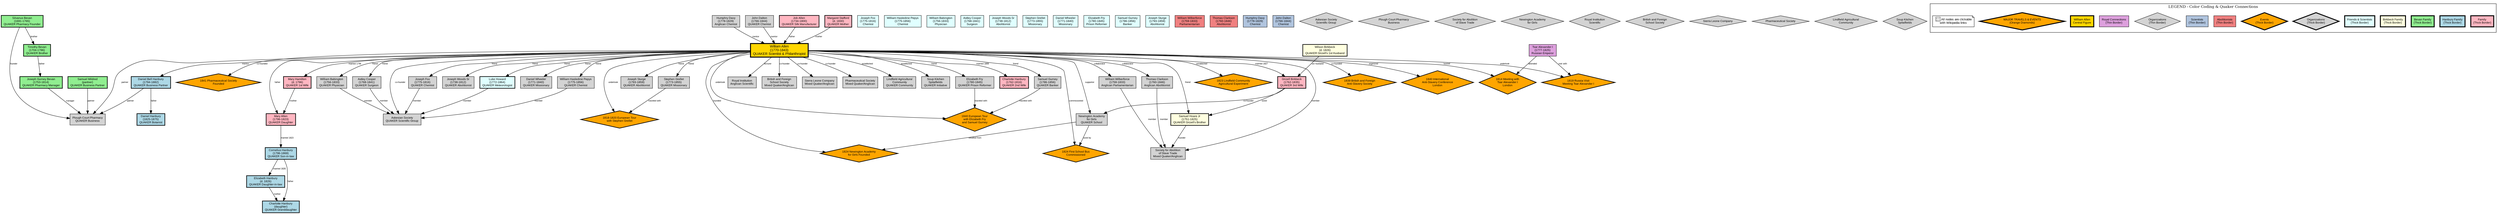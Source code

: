 digraph WilliamAllenWithHyperlinks {
    // Graph settings
    rankdir=TB;
    node [shape=box, style=filled, fontname="Arial", fontsize=9];
    edge [fontname="Arial", fontsize=7];
    
    // Central figure
    "William Allen\n(1770-1843)\nQUAKER Scientist & Philanthropist" [shape=box, style=filled, fillcolor=gold, fontsize=11, fontweight=bold, penwidth=3, URL="https://en.wikipedia.org/wiki/William_Allen_(English_Quaker)"];
    
    // Family - pink
    "Job Allen\n(1734-1800)\nQUAKER Silk Manufacturer" [fillcolor=lightpink, penwidth=2, URL="https://en.wikipedia.org/wiki/William_Allen_(English_Quaker)"];
    "Margaret Stafford\n(d. 1830)\nQUAKER Mother" [fillcolor=lightpink, penwidth=2, URL="https://en.wikipedia.org/wiki/William_Allen_(English_Quaker)"];
    "Mary Hamilton\n(d. 1796)\nQUAKER 1st Wife" [fillcolor=lightpink, penwidth=2, URL="https://en.wikipedia.org/wiki/William_Allen_(English_Quaker)"];
    "Charlotte Hanbury\n(1762-1816)\nQUAKER 2nd Wife" [fillcolor=lightpink, penwidth=2, URL="https://en.wikipedia.org/wiki/William_Allen_(English_Quaker)"];
    "Grizell Birkbeck\n(1762-1835)\nQUAKER 3rd Wife" [fillcolor=lightpink, penwidth=2, URL="https://en.wikipedia.org/wiki/William_Allen_(English_Quaker)"];
    "Mary Allen\n(1796-1823)\nQUAKER Daughter" [fillcolor=lightpink, penwidth=2, URL="https://en.wikipedia.org/wiki/William_Allen_(English_Quaker)"];
    
    // Hanbury Family - light blue (QUAKER family)
    "Cornelius Hanbury\n(1796-1869)\nQUAKER Son-in-law" [fillcolor=lightblue, penwidth=2, URL="https://en.wikipedia.org/wiki/Hanbury_family"];
    "Elizabeth Hanbury\n(d. 1826)\nQUAKER Daughter-in-law" [fillcolor=lightblue, penwidth=2, URL="https://en.wikipedia.org/wiki/Hanbury_family"];
    "Daniel Bell Hanbury\n(1794-1882)\nQUAKER Business Partner" [fillcolor=lightblue, penwidth=2, URL="https://en.wikipedia.org/wiki/Allen_%26_Hanburys"];
    "Daniel Hanbury\n(1825-1875)\nQUAKER Botanist" [fillcolor=lightblue, penwidth=2, URL="https://en.wikipedia.org/wiki/Daniel_Hanbury"];
    "Charlotte Hanbury\n(daughter)\nQUAKER Granddaughter" [fillcolor=lightblue, penwidth=2, URL="https://en.wikipedia.org/wiki/Hanbury_family"];
    
    // Bevan Family - light green (QUAKER family)
    "Silvanus Bevan\n(1691-1765)\nQUAKER Pharmacy Founder" [fillcolor=lightgreen, penwidth=2, URL="https://en.wikipedia.org/wiki/Silvanus_Bevan"];
    "Timothy Bevan\n(1704-1786)\nQUAKER Brother" [fillcolor=lightgreen, penwidth=2, URL="https://en.wikipedia.org/wiki/Silvanus_Bevan"];
    "Joseph Gurney Bevan\n(1753-1814)\nQUAKER Pharmacy Manager" [fillcolor=lightgreen, penwidth=2, URL="https://en.wikipedia.org/wiki/Silvanus_Bevan"];
    "Samuel Mildred\n(partner)\nQUAKER Business Partner" [fillcolor=lightgreen, penwidth=2, URL="https://en.wikipedia.org/wiki/Allen_%26_Hanburys"];
    
    // Birkbeck Family - light yellow (QUAKER family)
    "Wilson Birkbeck\n(d. 1826)\nQUAKER Grizell's 1st Husband" [fillcolor=lightyellow, penwidth=2, URL="https://en.wikipedia.org/wiki/William_Allen_(English_Quaker)"];
    "Samuel Hoare Jr\n(1751-1825)\nQUAKER Grizell's Brother" [fillcolor=lightyellow, penwidth=2, URL="https://en.wikipedia.org/wiki/Samuel_Hoare_Jr"];
    
    // Quaker Friends & Colleagues - light cyan (QUAKER)
    "Luke Howard\n(1772-1864)\nQUAKER Meteorologist" [fillcolor=lightcyan, penwidth=2, URL="https://en.wikipedia.org/wiki/Luke_Howard"];
    "Joseph Fox\n(1775-1816)\nChemist" [fillcolor=lightcyan, URL="https://en.wikipedia.org/wiki/Askesian_Society"];
    "William Hasledine Pepys\n(1775-1856)\nChemist" [fillcolor=lightcyan, URL="https://en.wikipedia.org/wiki/William_Hasledine_Pepys"];
    "William Babington\n(1756-1833)\nPhysician" [fillcolor=lightcyan, URL="https://en.wikipedia.org/wiki/William_Babington_(geologist)"];
    "Astley Cooper\n(1768-1841)\nSurgeon" [fillcolor=lightcyan, URL="https://en.wikipedia.org/wiki/Astley_Cooper"];
    "Joseph Woods Sr\n(1738-1812)\nAbolitionist" [fillcolor=lightcyan, URL="https://en.wikipedia.org/wiki/William_Allen_(English_Quaker)"];
    "Stephen Grellet\n(1773-1855)\nMissionary" [fillcolor=lightcyan, URL="https://en.wikipedia.org/wiki/Stephen_Grellet"];
    "Daniel Wheeler\n(1771-1840)\nMissionary" [fillcolor=lightcyan, URL="https://en.wikipedia.org/wiki/Daniel_Wheeler_(Quaker)"];
    "Elizabeth Fry\n(1780-1845)\nPrison Reformer" [fillcolor=lightcyan, URL="https://en.wikipedia.org/wiki/Elizabeth_Fry"];
    "Samuel Gurney\n(1786-1856)\nBanker" [fillcolor=lightcyan, URL="https://en.wikipedia.org/wiki/Samuel_Gurney"];
    "Joseph Sturge\n(1793-1859)\nAbolitionist" [fillcolor=lightcyan, URL="https://en.wikipedia.org/wiki/Joseph_Sturge"];
    
    // Abolitionists - light coral
    "William Wilberforce\n(1759-1833)\nParliamentarian" [fillcolor=lightcoral, URL="https://en.wikipedia.org/wiki/William_Wilberforce"];
    "Thomas Clarkson\n(1760-1846)\nAbolitionist" [fillcolor=lightcoral, URL="https://en.wikipedia.org/wiki/Thomas_Clarkson"];
    
    // Scientific Mentors - light steel blue
    "Humphry Davy\n(1778-1829)\nChemist" [fillcolor=lightsteelblue, URL="https://en.wikipedia.org/wiki/Humphry_Davy"];
    "John Dalton\n(1766-1844)\nChemist" [fillcolor=lightsteelblue, URL="https://en.wikipedia.org/wiki/John_Dalton"];
    
    // Royal Connections - purple
    "Tsar Alexander I\n(1777-1825)\nRussian Emperor" [fillcolor=plum, URL="https://en.wikipedia.org/wiki/Alexander_I_of_Russia"];
    
    // Organizations - diamonds
    "Askesian Society\nScientific Group" [shape=diamond, fillcolor=lightgray, URL="https://en.wikipedia.org/wiki/Askesian_Society"];
    "Plough Court Pharmacy\nBusiness" [shape=diamond, fillcolor=lightgray, URL="https://en.wikipedia.org/wiki/Allen_%26_Hanburys"];
    "Society for Abolition\nof Slave Trade" [shape=diamond, fillcolor=lightgray, URL="https://en.wikipedia.org/wiki/Society_for_Effecting_the_Abolition_of_the_Slave_Trade"];
    "Newington Academy\nfor Girls" [shape=diamond, fillcolor=lightgray, URL="https://en.wikipedia.org/wiki/Newington_Academy_for_Girls"];
    "Royal Institution\nScientific" [shape=diamond, fillcolor=lightgray, URL="https://en.wikipedia.org/wiki/Royal_Institution"];
    "British and Foreign\nSchool Society" [shape=diamond, fillcolor=lightgray, URL="https://en.wikipedia.org/wiki/British_and_Foreign_School_Society"];
    "Sierra Leone Company" [shape=diamond, fillcolor=lightgray, URL="https://en.wikipedia.org/wiki/Sierra_Leone_Company"];
    "Pharmaceutical Society" [shape=diamond, fillcolor=lightgray, URL="https://en.wikipedia.org/wiki/Royal_Pharmaceutical_Society"];
    "Lindfield Agricultural\nCommunity" [shape=diamond, fillcolor=lightgray, URL="https://en.wikipedia.org/wiki/William_Allen_(English_Quaker)"];
    "Soup Kitchen\nSpitalfields" [shape=diamond, fillcolor=lightgray, URL="https://en.wikipedia.org/wiki/William_Allen_(English_Quaker)"];
    
    // MAJOR TRAVELS AND EVENTS - orange diamonds
    "1814 Meeting with\nTsar Alexander I\nLondon" [shape=diamond, fillcolor=orange, penwidth=2, URL="https://en.wikipedia.org/wiki/William_Allen_(English_Quaker)"];
    "1818-1820 European Tour\nwith Stephen Grellet" [shape=diamond, fillcolor=orange, penwidth=2, URL="https://en.wikipedia.org/wiki/Stephen_Grellet"];
    "1819 Russia Visit\nMeeting Tsar Alexander I" [shape=diamond, fillcolor=orange, penwidth=2, URL="https://en.wikipedia.org/wiki/William_Allen_(English_Quaker)"];
    "1823 Lindfield Community\nAgricultural Experiment" [shape=diamond, fillcolor=orange, penwidth=2, URL="https://en.wikipedia.org/wiki/William_Allen_(English_Quaker)"];
    "1824 Newington Academy\nfor Girls Founded" [shape=diamond, fillcolor=orange, penwidth=2, URL="https://en.wikipedia.org/wiki/Newington_Academy_for_Girls"];
    "1824 First School Bus\nCommissioned" [shape=diamond, fillcolor=orange, penwidth=2, URL="https://en.wikipedia.org/wiki/Newington_Academy_for_Girls"];
    "1839 British and Foreign\nAnti-Slavery Society" [shape=diamond, fillcolor=orange, penwidth=2, URL="https://en.wikipedia.org/wiki/British_and_Foreign_Anti-Slavery_Society"];
    "1840 International\nAnti-Slavery Conference\nLondon" [shape=diamond, fillcolor=orange, penwidth=2, URL="https://en.wikipedia.org/wiki/World_Anti-Slavery_Convention"];
    "1840 European Tour\nwith Elizabeth Fry\nand Samuel Gurney" [shape=diamond, fillcolor=orange, penwidth=2, URL="https://en.wikipedia.org/wiki/Elizabeth_Fry"];
    "1841 Pharmaceutical Society\nFounded" [shape=diamond, fillcolor=orange, penwidth=2, URL="https://en.wikipedia.org/wiki/Royal_Pharmaceutical_Society"];
    
    // Family relationships
    "Job Allen\n(1734-1800)\nQUAKER Silk Manufacturer" -> "William Allen\n(1770-1843)\nQUAKER Scientist & Philanthropist" [label="father"];
    "Margaret Stafford\n(d. 1830)\nQUAKER Mother" -> "William Allen\n(1770-1843)\nQUAKER Scientist & Philanthropist" [label="mother"];
    "William Allen\n(1770-1843)\nQUAKER Scientist & Philanthropist" -> "Mary Hamilton\n(d. 1796)\nQUAKER 1st Wife" [label="married 1796"];
    "William Allen\n(1770-1843)\nQUAKER Scientist & Philanthropist" -> "Charlotte Hanbury\n(1762-1816)\nQUAKER 2nd Wife" [label="married 1806"];
    "William Allen\n(1770-1843)\nQUAKER Scientist & Philanthropist" -> "Grizell Birkbeck\n(1762-1835)\nQUAKER 3rd Wife" [label="married 1827"];
    "William Allen\n(1770-1843)\nQUAKER Scientist & Philanthropist" -> "Mary Allen\n(1796-1823)\nQUAKER Daughter" [label="father"];
    "Mary Hamilton\n(d. 1796)\nQUAKER 1st Wife" -> "Mary Allen\n(1796-1823)\nQUAKER Daughter" [label="mother"];
    "Mary Allen\n(1796-1823)\nQUAKER Daughter" -> "Cornelius Hanbury\n(1796-1869)\nQUAKER Son-in-law" [label="married 1823"];
    
    // Hanbury family connections
    "Cornelius Hanbury\n(1796-1869)\nQUAKER Son-in-law" -> "Elizabeth Hanbury\n(d. 1826)\nQUAKER Daughter-in-law" [label="married 1826"];
    "Cornelius Hanbury\n(1796-1869)\nQUAKER Son-in-law" -> "Charlotte Hanbury\n(daughter)\nQUAKER Granddaughter" [label="father"];
    "Elizabeth Hanbury\n(d. 1826)\nQUAKER Daughter-in-law" -> "Charlotte Hanbury\n(daughter)\nQUAKER Granddaughter" [label="mother"];
    "Daniel Bell Hanbury\n(1794-1882)\nQUAKER Business Partner" -> "Daniel Hanbury\n(1825-1875)\nQUAKER Botanist" [label="father"];
    
    // Bevan family connections
    "Silvanus Bevan\n(1691-1765)\nQUAKER Pharmacy Founder" -> "Timothy Bevan\n(1704-1786)\nQUAKER Brother" [label="brother"];
    "Timothy Bevan\n(1704-1786)\nQUAKER Brother" -> "Joseph Gurney Bevan\n(1753-1814)\nQUAKER Pharmacy Manager" [label="father"];
    
    // Birkbeck family connections
    "Wilson Birkbeck\n(d. 1826)\nQUAKER Grizell's 1st Husband" -> "Grizell Birkbeck\n(1762-1835)\nQUAKER 3rd Wife" [label="1st husband"];
    "Grizell Birkbeck\n(1762-1835)\nQUAKER 3rd Wife" -> "Samuel Hoare Jr\n(1751-1825)\nQUAKER Grizell's Brother" [label="sister"];
    
    // Professional relationships
    "William Allen\n(1770-1843)\nQUAKER Scientist & Philanthropist" -> "Plough Court Pharmacy\nQUAKER Business" [label="partner"];
    "Silvanus Bevan\n(1691-1765)\nQUAKER Pharmacy Founder" -> "Plough Court Pharmacy\nQUAKER Business" [label="founder"];
    "Joseph Gurney Bevan\n(1753-1814)\nQUAKER Pharmacy Manager" -> "Plough Court Pharmacy\nQUAKER Business" [label="manager"];
    "Samuel Mildred\n(partner)\nQUAKER Business Partner" -> "Plough Court Pharmacy\nQUAKER Business" [label="partner"];
    "Daniel Bell Hanbury\n(1794-1882)\nQUAKER Business Partner" -> "Plough Court Pharmacy\nQUAKER Business" [label="partner"];
    
    // Scientific collaborations
    "William Allen\n(1770-1843)\nQUAKER Scientist & Philanthropist" -> "Askesian Society\nQUAKER Scientific Group" [label="co-founder"];
    "Luke Howard\n(1772-1864)\nQUAKER Meteorologist" -> "Askesian Society\nQUAKER Scientific Group" [label="member"];
    "Joseph Fox\n(1775-1816)\nQUAKER Chemist" -> "Askesian Society\nQUAKER Scientific Group" [label="member"];
    "William Hasledine Pepys\n(1775-1856)\nQUAKER Chemist" -> "Askesian Society\nQUAKER Scientific Group" [label="member"];
    "William Babington\n(1756-1833)\nQUAKER Physician" -> "Askesian Society\nQUAKER Scientific Group" [label="member"];
    "Astley Cooper\n(1768-1841)\nQUAKER Surgeon" -> "Askesian Society\nQUAKER Scientific Group" [label="member"];
    
    // Mentorship relationships
    "Humphry Davy\n(1778-1829)\nAnglican Chemist" -> "William Allen\n(1770-1843)\nQUAKER Scientist & Philanthropist" [label="mentor"];
    "John Dalton\n(1766-1844)\nQUAKER Chemist" -> "William Allen\n(1770-1843)\nQUAKER Scientist & Philanthropist" [label="mentor"];
    "William Allen\n(1770-1843)\nQUAKER Scientist & Philanthropist" -> "Daniel Bell Hanbury\n(1794-1882)\nQUAKER Business Partner" [label="mentor"];
    
    // Quaker friendships
    "William Allen\n(1770-1843)\nQUAKER Scientist & Philanthropist" -> "Luke Howard\n(1772-1864)\nQUAKER Meteorologist" [label="friend"];
    "William Allen\n(1770-1843)\nQUAKER Scientist & Philanthropist" -> "Joseph Fox\n(1775-1816)\nQUAKER Chemist" [label="friend"];
    "William Allen\n(1770-1843)\nQUAKER Scientist & Philanthropist" -> "William Hasledine Pepys\n(1775-1856)\nQUAKER Chemist" [label="friend"];
    "William Allen\n(1770-1843)\nQUAKER Scientist & Philanthropist" -> "William Babington\n(1756-1833)\nQUAKER Physician" [label="friend"];
    "William Allen\n(1770-1843)\nQUAKER Scientist & Philanthropist" -> "Astley Cooper\n(1768-1841)\nQUAKER Surgeon" [label="friend"];
    "William Allen\n(1770-1843)\nQUAKER Scientist & Philanthropist" -> "Samuel Hoare Jr\n(1751-1825)\nQUAKER Grizell's Brother" [label="friend"];
    "William Allen\n(1770-1843)\nQUAKER Scientist & Philanthropist" -> "Joseph Woods Sr\n(1738-1812)\nQUAKER Abolitionist" [label="friend"];
    "William Allen\n(1770-1843)\nQUAKER Scientist & Philanthropist" -> "Stephen Grellet\n(1773-1855)\nQUAKER Missionary" [label="friend"];
    "William Allen\n(1770-1843)\nQUAKER Scientist & Philanthropist" -> "Daniel Wheeler\n(1771-1840)\nQUAKER Missionary" [label="friend"];
    "William Allen\n(1770-1843)\nQUAKER Scientist & Philanthropist" -> "Elizabeth Fry\n(1780-1845)\nQUAKER Prison Reformer" [label="friend"];
    "William Allen\n(1770-1843)\nQUAKER Scientist & Philanthropist" -> "Samuel Gurney\n(1786-1856)\nQUAKER Banker" [label="friend"];
    "William Allen\n(1770-1843)\nQUAKER Scientist & Philanthropist" -> "Joseph Sturge\n(1793-1859)\nQUAKER Abolitionist" [label="friend"];
    
    // Abolitionist collaborations
    "William Allen\n(1770-1843)\nQUAKER Scientist & Philanthropist" -> "Society for Abolition\nof Slave Trade\nMixed Quaker/Anglican" [label="member"];
    "Samuel Hoare Jr\n(1751-1825)\nQUAKER Grizell's Brother" -> "Society for Abolition\nof Slave Trade\nMixed Quaker/Anglican" [label="founder"];
    "William Wilberforce\n(1759-1833)\nAnglican Parliamentarian" -> "Society for Abolition\nof Slave Trade\nMixed Quaker/Anglican" [label="member"];
    "Thomas Clarkson\n(1760-1846)\nAnglican Abolitionist" -> "Society for Abolition\nof Slave Trade\nMixed Quaker/Anglican" [label="member"];
    "William Allen\n(1770-1843)\nQUAKER Scientist & Philanthropist" -> "William Wilberforce\n(1759-1833)\nAnglican Parliamentarian" [label="collaborator"];
    "William Allen\n(1770-1843)\nQUAKER Scientist & Philanthropist" -> "Thomas Clarkson\n(1760-1846)\nAnglican Abolitionist" [label="collaborator"];
    
    // Educational connections
    "Grizell Birkbeck\n(1762-1835)\nQUAKER 3rd Wife" -> "Newington Academy\nfor Girls\nQUAKER School" [label="co-founder"];
    "William Allen\n(1770-1843)\nQUAKER Scientist & Philanthropist" -> "Newington Academy\nfor Girls\nQUAKER School" [label="supporter"];
    "William Allen\n(1770-1843)\nQUAKER Scientist & Philanthropist" -> "Royal Institution\nAnglican Scientific" [label="lecturer"];
    "William Allen\n(1770-1843)\nQUAKER Scientist & Philanthropist" -> "British and Foreign\nSchool Society\nMixed Quaker/Anglican" [label="co-founder"];
    "William Allen\n(1770-1843)\nQUAKER Scientist & Philanthropist" -> "Sierra Leone Company\nMixed Quaker/Anglican" [label="co-founder"];
    "William Allen\n(1770-1843)\nQUAKER Scientist & Philanthropist" -> "Pharmaceutical Society\nMixed Quaker/Anglican" [label="co-founder"];
    "William Allen\n(1770-1843)\nQUAKER Scientist & Philanthropist" -> "Lindfield Agricultural\nCommunity\nQUAKER Community" [label="established"];
    "William Allen\n(1770-1843)\nQUAKER Scientist & Philanthropist" -> "Soup Kitchen\nSpitalfields\nQUAKER Initiative" [label="established"];
    
    // MAJOR TRAVELS AND EVENTS
    "William Allen\n(1770-1843)\nQUAKER Scientist & Philanthropist" -> "1814 Meeting with\nTsar Alexander I\nLondon" [label="hosted"];
    "Tsar Alexander I\n(1777-1825)\nRussian Emperor" -> "1814 Meeting with\nTsar Alexander I\nLondon" [label="attended"];
    "William Allen\n(1770-1843)\nQUAKER Scientist & Philanthropist" -> "1818-1820 European Tour\nwith Stephen Grellet" [label="undertook"];
    "Stephen Grellet\n(1773-1855)\nQUAKER Missionary" -> "1818-1820 European Tour\nwith Stephen Grellet" [label="traveled with"];
    "William Allen\n(1770-1843)\nQUAKER Scientist & Philanthropist" -> "1819 Russia Visit\nMeeting Tsar Alexander I" [label="undertook"];
    "Tsar Alexander I\n(1777-1825)\nRussian Emperor" -> "1819 Russia Visit\nMeeting Tsar Alexander I" [label="met with"];
    "William Allen\n(1770-1843)\nQUAKER Scientist & Philanthropist" -> "1823 Lindfield Community\nAgricultural Experiment" [label="established"];
    "William Allen\n(1770-1843)\nQUAKER Scientist & Philanthropist" -> "1824 Newington Academy\nfor Girls Founded" [label="founded"];
    "Newington Academy\nfor Girls\nQUAKER School" -> "1824 Newington Academy\nfor Girls Founded" [label="resulted from"];
    "William Allen\n(1770-1843)\nQUAKER Scientist & Philanthropist" -> "1824 First School Bus\nCommissioned" [label="commissioned"];
    "Newington Academy\nfor Girls\nQUAKER School" -> "1824 First School Bus\nCommissioned" [label="used by"];
    "William Allen\n(1770-1843)\nQUAKER Scientist & Philanthropist" -> "1839 British and Foreign\nAnti-Slavery Society" [label="co-founded"];
    "William Allen\n(1770-1843)\nQUAKER Scientist & Philanthropist" -> "1840 International\nAnti-Slavery Conference\nLondon" [label="organized"];
    "William Allen\n(1770-1843)\nQUAKER Scientist & Philanthropist" -> "1840 European Tour\nwith Elizabeth Fry\nand Samuel Gurney" [label="undertook"];
    "Elizabeth Fry\n(1780-1845)\nQUAKER Prison Reformer" -> "1840 European Tour\nwith Elizabeth Fry\nand Samuel Gurney" [label="traveled with"];
    "Samuel Gurney\n(1786-1856)\nQUAKER Banker" -> "1840 European Tour\nwith Elizabeth Fry\nand Samuel Gurney" [label="traveled with"];
    "William Allen\n(1770-1843)\nQUAKER Scientist & Philanthropist" -> "1841 Pharmaceutical Society\nFounded" [label="co-founded"];
    
    // Legend
    subgraph cluster_legend {
        label="LEGEND - Color Coding & Quaker Connections";
        style=filled;
        fillcolor=white;
        fontsize=12;
        fontweight=bold;
        
        // Family connections (thick borders)
        "Family\n(Thick Border)" [fillcolor=lightpink, penwidth=3, fontweight=bold];
        "Hanbury Family\n(Thick Border)" [fillcolor=lightblue, penwidth=3, fontweight=bold];
        "Bevan Family\n(Thick Border)" [fillcolor=lightgreen, penwidth=3, fontweight=bold];
        "Birkbeck Family\n(Thick Border)" [fillcolor=lightyellow, penwidth=3, fontweight=bold];
        "Friends & Scientists\n(Thick Border)" [fillcolor=lightcyan, penwidth=3, fontweight=bold];
        "Organizations\n(Thick Border)" [fillcolor=lightgray, penwidth=3, fontweight=bold, shape=diamond];
        "Events\n(Thick Border)" [fillcolor=orange, penwidth=3, fontweight=bold, shape=diamond];
        
        // Other connections (thin borders)
        "Abolitionists\n(Thin Border)" [fillcolor=lightcoral];
        "Scientists\n(Thin Border)" [fillcolor=lightsteelblue];
        "Organizations\n(Thin Border)" [fillcolor=lightgray, shape=diamond];
        "Royal Connections\n(Thin Border)" [fillcolor=plum];
        
        // Central figure
        "William Allen\nCentral Figure" [fillcolor=gold, penwidth=3, fontweight=bold];
        
        // New category
        "MAJOR TRAVELS & EVENTS\n(Orange Diamonds)" [fillcolor=orange, penwidth=3, fontweight=bold, shape=diamond];
        
        // Hyperlinks note
        "🔗 All nodes are clickable\nwith Wikipedia links" [fillcolor=white, fontsize=10, shape=note];
    }
}
